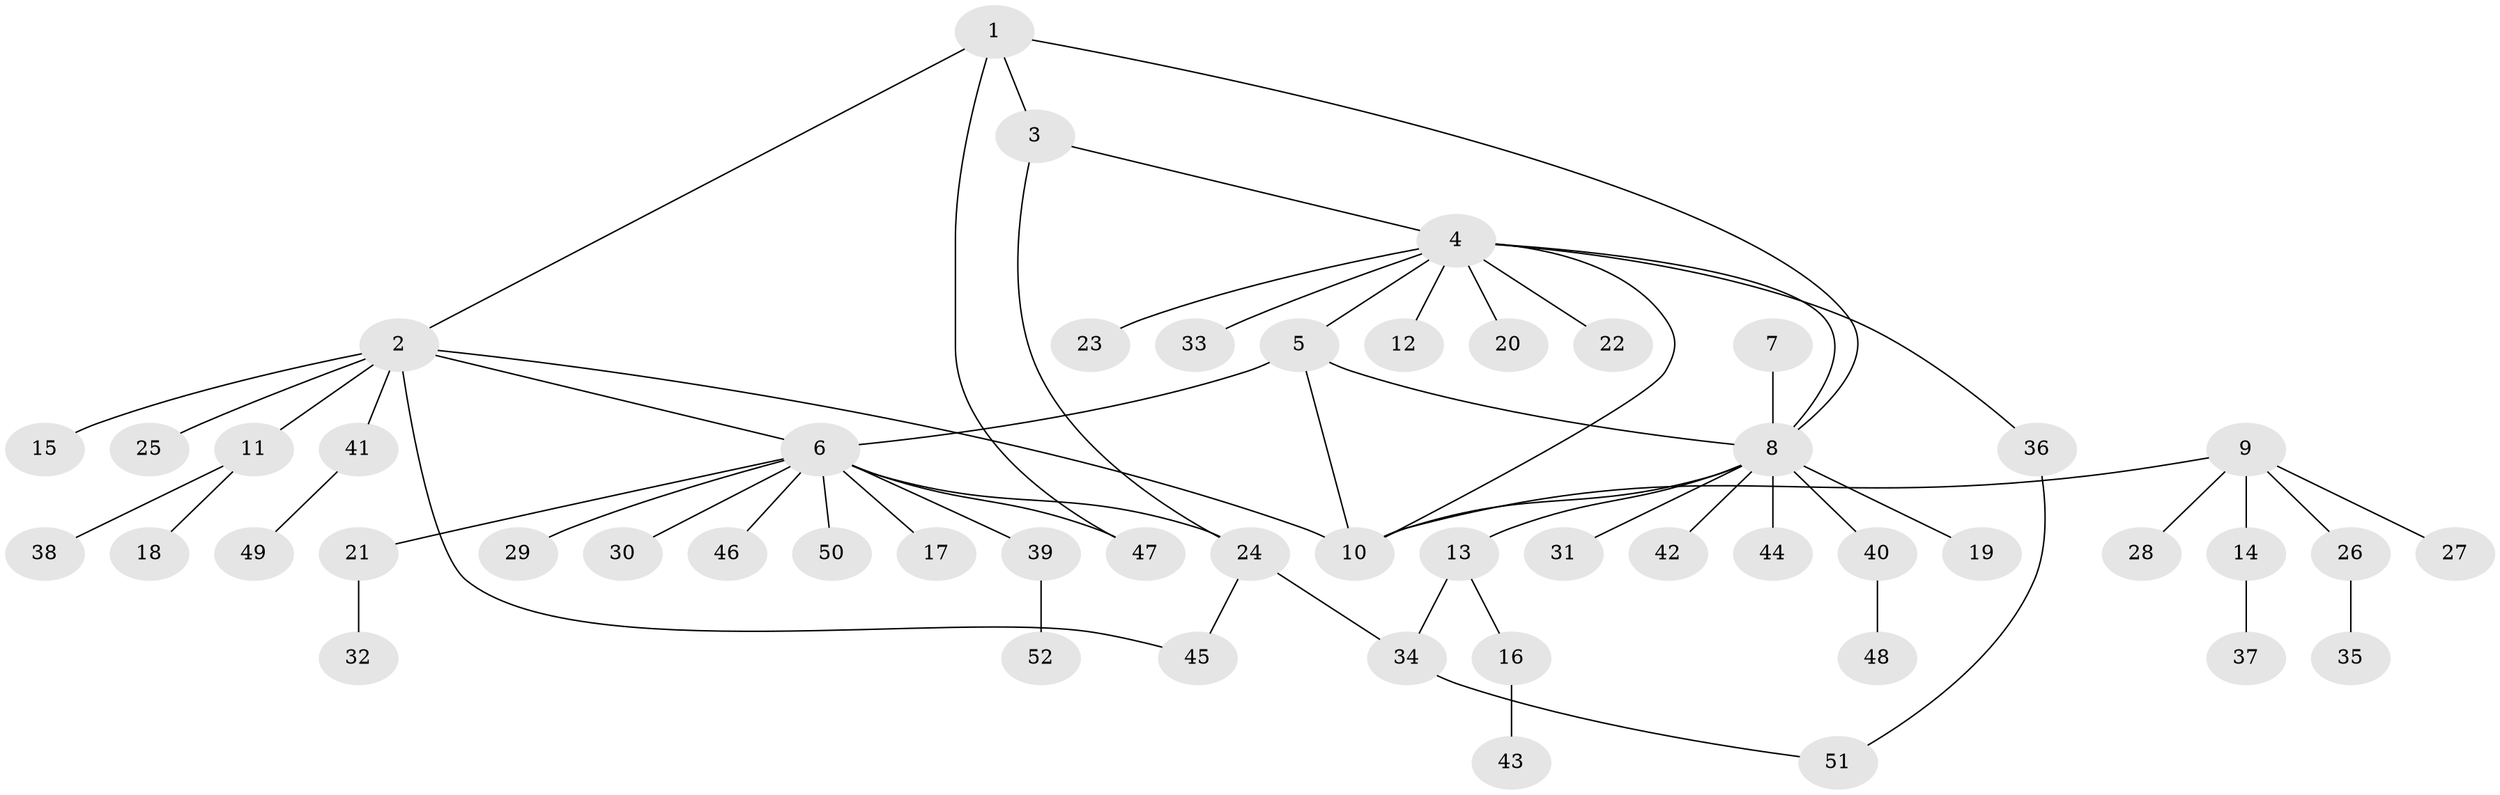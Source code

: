 // coarse degree distribution, {8: 0.1, 7: 0.05, 2: 0.1, 1: 0.7, 3: 0.05}
// Generated by graph-tools (version 1.1) at 2025/19/03/04/25 18:19:51]
// undirected, 52 vertices, 62 edges
graph export_dot {
graph [start="1"]
  node [color=gray90,style=filled];
  1;
  2;
  3;
  4;
  5;
  6;
  7;
  8;
  9;
  10;
  11;
  12;
  13;
  14;
  15;
  16;
  17;
  18;
  19;
  20;
  21;
  22;
  23;
  24;
  25;
  26;
  27;
  28;
  29;
  30;
  31;
  32;
  33;
  34;
  35;
  36;
  37;
  38;
  39;
  40;
  41;
  42;
  43;
  44;
  45;
  46;
  47;
  48;
  49;
  50;
  51;
  52;
  1 -- 2;
  1 -- 3;
  1 -- 8;
  1 -- 47;
  2 -- 6;
  2 -- 10;
  2 -- 11;
  2 -- 15;
  2 -- 25;
  2 -- 41;
  2 -- 45;
  3 -- 4;
  3 -- 24;
  4 -- 5;
  4 -- 8;
  4 -- 10;
  4 -- 12;
  4 -- 20;
  4 -- 22;
  4 -- 23;
  4 -- 33;
  4 -- 36;
  5 -- 6;
  5 -- 8;
  5 -- 10;
  6 -- 17;
  6 -- 21;
  6 -- 24;
  6 -- 29;
  6 -- 30;
  6 -- 39;
  6 -- 46;
  6 -- 47;
  6 -- 50;
  7 -- 8;
  8 -- 10;
  8 -- 13;
  8 -- 19;
  8 -- 31;
  8 -- 40;
  8 -- 42;
  8 -- 44;
  9 -- 10;
  9 -- 14;
  9 -- 26;
  9 -- 27;
  9 -- 28;
  11 -- 18;
  11 -- 38;
  13 -- 16;
  13 -- 34;
  14 -- 37;
  16 -- 43;
  21 -- 32;
  24 -- 34;
  24 -- 45;
  26 -- 35;
  34 -- 51;
  36 -- 51;
  39 -- 52;
  40 -- 48;
  41 -- 49;
}
